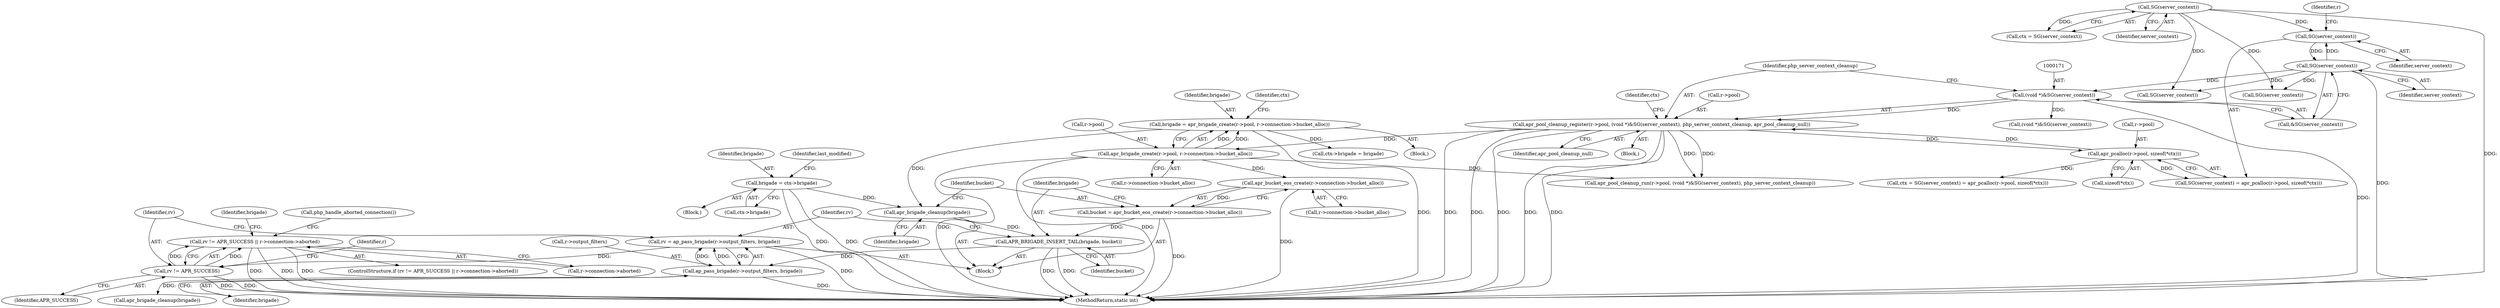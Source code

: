 digraph "0_php-src_23b057742e3cf199612fa8050ae86cae675e214e@API" {
"1000509" [label="(Call,rv != APR_SUCCESS || r->connection->aborted)"];
"1000510" [label="(Call,rv != APR_SUCCESS)"];
"1000501" [label="(Call,rv = ap_pass_brigade(r->output_filters, brigade))"];
"1000503" [label="(Call,ap_pass_brigade(r->output_filters, brigade))"];
"1000498" [label="(Call,APR_BRIGADE_INSERT_TAIL(brigade, bucket))"];
"1000488" [label="(Call,apr_brigade_cleanup(brigade))"];
"1000410" [label="(Call,brigade = ctx->brigade)"];
"1000320" [label="(Call,brigade = apr_brigade_create(r->pool, r->connection->bucket_alloc))"];
"1000322" [label="(Call,apr_brigade_create(r->pool, r->connection->bucket_alloc))"];
"1000166" [label="(Call,apr_pool_cleanup_register(r->pool, (void *)&SG(server_context), php_server_context_cleanup, apr_pool_cleanup_null))"];
"1000159" [label="(Call,apr_pcalloc(r->pool, sizeof(*ctx)))"];
"1000170" [label="(Call,(void *)&SG(server_context))"];
"1000173" [label="(Call,SG(server_context))"];
"1000157" [label="(Call,SG(server_context))"];
"1000133" [label="(Call,SG(server_context))"];
"1000490" [label="(Call,bucket = apr_bucket_eos_create(r->connection->bucket_alloc))"];
"1000492" [label="(Call,apr_bucket_eos_create(r->connection->bucket_alloc))"];
"1000531" [label="(Call,SG(server_context))"];
"1000500" [label="(Identifier,bucket)"];
"1000175" [label="(Identifier,php_server_context_cleanup)"];
"1000157" [label="(Call,SG(server_context))"];
"1000320" [label="(Call,brigade = apr_brigade_create(r->pool, r->connection->bucket_alloc))"];
"1000321" [label="(Identifier,brigade)"];
"1000154" [label="(Call,ctx = SG(server_context) = apr_pcalloc(r->pool, sizeof(*ctx)))"];
"1000510" [label="(Call,rv != APR_SUCCESS)"];
"1000323" [label="(Call,r->pool)"];
"1000417" [label="(Identifier,last_modified)"];
"1000412" [label="(Call,ctx->brigade)"];
"1000504" [label="(Call,r->output_filters)"];
"1000156" [label="(Call,SG(server_context) = apr_pcalloc(r->pool, sizeof(*ctx)))"];
"1000163" [label="(Call,sizeof(*ctx))"];
"1000528" [label="(Call,(void *)&SG(server_context))"];
"1000173" [label="(Call,SG(server_context))"];
"1000319" [label="(Block,)"];
"1000170" [label="(Call,(void *)&SG(server_context))"];
"1000161" [label="(Identifier,r)"];
"1000332" [label="(Identifier,ctx)"];
"1000176" [label="(Identifier,apr_pool_cleanup_null)"];
"1000508" [label="(ControlStructure,if (rv != APR_SUCCESS || r->connection->aborted))"];
"1000520" [label="(Call,php_handle_aborted_connection())"];
"1000491" [label="(Identifier,bucket)"];
"1000411" [label="(Identifier,brigade)"];
"1000512" [label="(Identifier,APR_SUCCESS)"];
"1000160" [label="(Call,r->pool)"];
"1000174" [label="(Identifier,server_context)"];
"1000493" [label="(Call,r->connection->bucket_alloc)"];
"1000522" [label="(Call,apr_brigade_cleanup(brigade))"];
"1000511" [label="(Identifier,rv)"];
"1000513" [label="(Call,r->connection->aborted)"];
"1000133" [label="(Call,SG(server_context))"];
"1000131" [label="(Call,ctx = SG(server_context))"];
"1000498" [label="(Call,APR_BRIGADE_INSERT_TAIL(brigade, bucket))"];
"1000134" [label="(Identifier,server_context)"];
"1000492" [label="(Call,apr_bucket_eos_create(r->connection->bucket_alloc))"];
"1000523" [label="(Identifier,brigade)"];
"1000326" [label="(Call,r->connection->bucket_alloc)"];
"1000152" [label="(Block,)"];
"1000489" [label="(Identifier,brigade)"];
"1000333" [label="(Call,SG(server_context))"];
"1000158" [label="(Identifier,server_context)"];
"1000524" [label="(Call,apr_pool_cleanup_run(r->pool, (void *)&SG(server_context), php_server_context_cleanup))"];
"1000167" [label="(Call,r->pool)"];
"1000509" [label="(Call,rv != APR_SUCCESS || r->connection->aborted)"];
"1000482" [label="(Block,)"];
"1000322" [label="(Call,apr_brigade_create(r->pool, r->connection->bucket_alloc))"];
"1000410" [label="(Call,brigade = ctx->brigade)"];
"1000488" [label="(Call,apr_brigade_cleanup(brigade))"];
"1000179" [label="(Identifier,ctx)"];
"1000543" [label="(MethodReturn,static int)"];
"1000166" [label="(Call,apr_pool_cleanup_register(r->pool, (void *)&SG(server_context), php_server_context_cleanup, apr_pool_cleanup_null))"];
"1000507" [label="(Identifier,brigade)"];
"1000501" [label="(Call,rv = ap_pass_brigade(r->output_filters, brigade))"];
"1000499" [label="(Identifier,brigade)"];
"1000343" [label="(Block,)"];
"1000335" [label="(Call,ctx->brigade = brigade)"];
"1000490" [label="(Call,bucket = apr_bucket_eos_create(r->connection->bucket_alloc))"];
"1000159" [label="(Call,apr_pcalloc(r->pool, sizeof(*ctx)))"];
"1000515" [label="(Identifier,r)"];
"1000503" [label="(Call,ap_pass_brigade(r->output_filters, brigade))"];
"1000502" [label="(Identifier,rv)"];
"1000172" [label="(Call,&SG(server_context))"];
"1000509" -> "1000508"  [label="AST: "];
"1000509" -> "1000510"  [label="CFG: "];
"1000509" -> "1000513"  [label="CFG: "];
"1000510" -> "1000509"  [label="AST: "];
"1000513" -> "1000509"  [label="AST: "];
"1000520" -> "1000509"  [label="CFG: "];
"1000523" -> "1000509"  [label="CFG: "];
"1000509" -> "1000543"  [label="DDG: "];
"1000509" -> "1000543"  [label="DDG: "];
"1000509" -> "1000543"  [label="DDG: "];
"1000510" -> "1000509"  [label="DDG: "];
"1000510" -> "1000509"  [label="DDG: "];
"1000510" -> "1000512"  [label="CFG: "];
"1000511" -> "1000510"  [label="AST: "];
"1000512" -> "1000510"  [label="AST: "];
"1000515" -> "1000510"  [label="CFG: "];
"1000510" -> "1000543"  [label="DDG: "];
"1000510" -> "1000543"  [label="DDG: "];
"1000501" -> "1000510"  [label="DDG: "];
"1000501" -> "1000482"  [label="AST: "];
"1000501" -> "1000503"  [label="CFG: "];
"1000502" -> "1000501"  [label="AST: "];
"1000503" -> "1000501"  [label="AST: "];
"1000511" -> "1000501"  [label="CFG: "];
"1000501" -> "1000543"  [label="DDG: "];
"1000503" -> "1000501"  [label="DDG: "];
"1000503" -> "1000501"  [label="DDG: "];
"1000503" -> "1000507"  [label="CFG: "];
"1000504" -> "1000503"  [label="AST: "];
"1000507" -> "1000503"  [label="AST: "];
"1000503" -> "1000543"  [label="DDG: "];
"1000498" -> "1000503"  [label="DDG: "];
"1000503" -> "1000522"  [label="DDG: "];
"1000498" -> "1000482"  [label="AST: "];
"1000498" -> "1000500"  [label="CFG: "];
"1000499" -> "1000498"  [label="AST: "];
"1000500" -> "1000498"  [label="AST: "];
"1000502" -> "1000498"  [label="CFG: "];
"1000498" -> "1000543"  [label="DDG: "];
"1000498" -> "1000543"  [label="DDG: "];
"1000488" -> "1000498"  [label="DDG: "];
"1000490" -> "1000498"  [label="DDG: "];
"1000488" -> "1000482"  [label="AST: "];
"1000488" -> "1000489"  [label="CFG: "];
"1000489" -> "1000488"  [label="AST: "];
"1000491" -> "1000488"  [label="CFG: "];
"1000410" -> "1000488"  [label="DDG: "];
"1000320" -> "1000488"  [label="DDG: "];
"1000410" -> "1000343"  [label="AST: "];
"1000410" -> "1000412"  [label="CFG: "];
"1000411" -> "1000410"  [label="AST: "];
"1000412" -> "1000410"  [label="AST: "];
"1000417" -> "1000410"  [label="CFG: "];
"1000410" -> "1000543"  [label="DDG: "];
"1000410" -> "1000543"  [label="DDG: "];
"1000320" -> "1000319"  [label="AST: "];
"1000320" -> "1000322"  [label="CFG: "];
"1000321" -> "1000320"  [label="AST: "];
"1000322" -> "1000320"  [label="AST: "];
"1000332" -> "1000320"  [label="CFG: "];
"1000320" -> "1000543"  [label="DDG: "];
"1000322" -> "1000320"  [label="DDG: "];
"1000322" -> "1000320"  [label="DDG: "];
"1000320" -> "1000335"  [label="DDG: "];
"1000322" -> "1000326"  [label="CFG: "];
"1000323" -> "1000322"  [label="AST: "];
"1000326" -> "1000322"  [label="AST: "];
"1000322" -> "1000543"  [label="DDG: "];
"1000322" -> "1000543"  [label="DDG: "];
"1000166" -> "1000322"  [label="DDG: "];
"1000322" -> "1000492"  [label="DDG: "];
"1000322" -> "1000524"  [label="DDG: "];
"1000166" -> "1000152"  [label="AST: "];
"1000166" -> "1000176"  [label="CFG: "];
"1000167" -> "1000166"  [label="AST: "];
"1000170" -> "1000166"  [label="AST: "];
"1000175" -> "1000166"  [label="AST: "];
"1000176" -> "1000166"  [label="AST: "];
"1000179" -> "1000166"  [label="CFG: "];
"1000166" -> "1000543"  [label="DDG: "];
"1000166" -> "1000543"  [label="DDG: "];
"1000166" -> "1000543"  [label="DDG: "];
"1000166" -> "1000543"  [label="DDG: "];
"1000166" -> "1000543"  [label="DDG: "];
"1000166" -> "1000159"  [label="DDG: "];
"1000159" -> "1000166"  [label="DDG: "];
"1000170" -> "1000166"  [label="DDG: "];
"1000166" -> "1000524"  [label="DDG: "];
"1000166" -> "1000524"  [label="DDG: "];
"1000159" -> "1000156"  [label="AST: "];
"1000159" -> "1000163"  [label="CFG: "];
"1000160" -> "1000159"  [label="AST: "];
"1000163" -> "1000159"  [label="AST: "];
"1000156" -> "1000159"  [label="CFG: "];
"1000159" -> "1000154"  [label="DDG: "];
"1000159" -> "1000156"  [label="DDG: "];
"1000170" -> "1000172"  [label="CFG: "];
"1000171" -> "1000170"  [label="AST: "];
"1000172" -> "1000170"  [label="AST: "];
"1000175" -> "1000170"  [label="CFG: "];
"1000170" -> "1000543"  [label="DDG: "];
"1000173" -> "1000170"  [label="DDG: "];
"1000170" -> "1000528"  [label="DDG: "];
"1000173" -> "1000172"  [label="AST: "];
"1000173" -> "1000174"  [label="CFG: "];
"1000174" -> "1000173"  [label="AST: "];
"1000172" -> "1000173"  [label="CFG: "];
"1000173" -> "1000543"  [label="DDG: "];
"1000173" -> "1000157"  [label="DDG: "];
"1000157" -> "1000173"  [label="DDG: "];
"1000173" -> "1000333"  [label="DDG: "];
"1000173" -> "1000531"  [label="DDG: "];
"1000157" -> "1000156"  [label="AST: "];
"1000157" -> "1000158"  [label="CFG: "];
"1000158" -> "1000157"  [label="AST: "];
"1000161" -> "1000157"  [label="CFG: "];
"1000133" -> "1000157"  [label="DDG: "];
"1000133" -> "1000131"  [label="AST: "];
"1000133" -> "1000134"  [label="CFG: "];
"1000134" -> "1000133"  [label="AST: "];
"1000131" -> "1000133"  [label="CFG: "];
"1000133" -> "1000543"  [label="DDG: "];
"1000133" -> "1000131"  [label="DDG: "];
"1000133" -> "1000333"  [label="DDG: "];
"1000133" -> "1000531"  [label="DDG: "];
"1000490" -> "1000482"  [label="AST: "];
"1000490" -> "1000492"  [label="CFG: "];
"1000491" -> "1000490"  [label="AST: "];
"1000492" -> "1000490"  [label="AST: "];
"1000499" -> "1000490"  [label="CFG: "];
"1000490" -> "1000543"  [label="DDG: "];
"1000492" -> "1000490"  [label="DDG: "];
"1000492" -> "1000493"  [label="CFG: "];
"1000493" -> "1000492"  [label="AST: "];
"1000492" -> "1000543"  [label="DDG: "];
}
